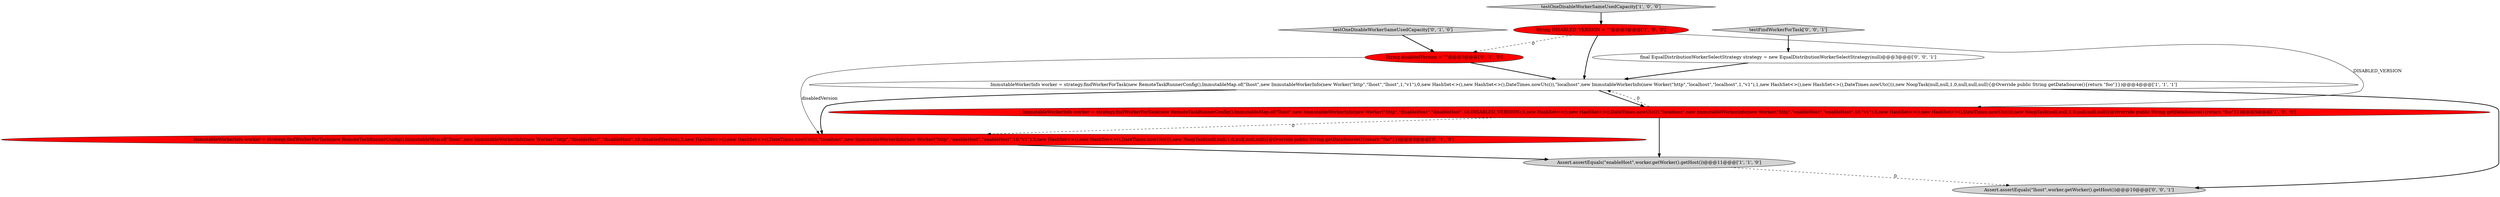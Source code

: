 digraph {
0 [style = filled, label = "String DISABLED_VERSION = \"\"@@@3@@@['1', '0', '0']", fillcolor = red, shape = ellipse image = "AAA1AAABBB1BBB"];
5 [style = filled, label = "testOneDisableWorkerSameUsedCapacity['0', '1', '0']", fillcolor = lightgray, shape = diamond image = "AAA0AAABBB2BBB"];
7 [style = filled, label = "String disabledVersion = \"\"@@@3@@@['0', '1', '0']", fillcolor = red, shape = ellipse image = "AAA1AAABBB2BBB"];
8 [style = filled, label = "Assert.assertEquals(\"lhost\",worker.getWorker().getHost())@@@10@@@['0', '0', '1']", fillcolor = lightgray, shape = ellipse image = "AAA0AAABBB3BBB"];
2 [style = filled, label = "testOneDisableWorkerSameUsedCapacity['1', '0', '0']", fillcolor = lightgray, shape = diamond image = "AAA0AAABBB1BBB"];
1 [style = filled, label = "Assert.assertEquals(\"enableHost\",worker.getWorker().getHost())@@@11@@@['1', '1', '0']", fillcolor = lightgray, shape = ellipse image = "AAA0AAABBB1BBB"];
4 [style = filled, label = "ImmutableWorkerInfo worker = strategy.findWorkerForTask(new RemoteTaskRunnerConfig(),ImmutableMap.of(\"lhost\",new ImmutableWorkerInfo(new Worker(\"http\",\"lhost\",\"lhost\",1,\"v1\"),0,new HashSet<>(),new HashSet<>(),DateTimes.nowUtc()),\"localhost\",new ImmutableWorkerInfo(new Worker(\"http\",\"localhost\",\"localhost\",1,\"v1\"),1,new HashSet<>(),new HashSet<>(),DateTimes.nowUtc())),new NoopTask(null,null,1,0,null,null,null){@Override public String getDataSource(){return \"foo\"}})@@@4@@@['1', '1', '1']", fillcolor = white, shape = ellipse image = "AAA0AAABBB1BBB"];
6 [style = filled, label = "ImmutableWorkerInfo worker = strategy.findWorkerForTask(new RemoteTaskRunnerConfig(),ImmutableMap.of(\"lhost\",new ImmutableWorkerInfo(new Worker(\"http\",\"disableHost\",\"disableHost\",10,disabledVersion),5,new HashSet<>(),new HashSet<>(),DateTimes.nowUtc()),\"localhost\",new ImmutableWorkerInfo(new Worker(\"http\",\"enableHost\",\"enableHost\",10,\"v1\"),5,new HashSet<>(),new HashSet<>(),DateTimes.nowUtc())),new NoopTask(null,null,1,0,null,null,null){@Override public String getDataSource(){return \"foo\"}})@@@5@@@['0', '1', '0']", fillcolor = red, shape = ellipse image = "AAA1AAABBB2BBB"];
3 [style = filled, label = "ImmutableWorkerInfo worker = strategy.findWorkerForTask(new RemoteTaskRunnerConfig(),ImmutableMap.of(\"lhost\",new ImmutableWorkerInfo(new Worker(\"http\",\"disableHost\",\"disableHost\",10,DISABLED_VERSION),5,new HashSet<>(),new HashSet<>(),DateTimes.nowUtc()),\"localhost\",new ImmutableWorkerInfo(new Worker(\"http\",\"enableHost\",\"enableHost\",10,\"v1\"),5,new HashSet<>(),new HashSet<>(),DateTimes.nowUtc())),new NoopTask(null,null,1,0,null,null,null){@Override public String getDataSource(){return \"foo\"}})@@@5@@@['1', '0', '0']", fillcolor = red, shape = ellipse image = "AAA1AAABBB1BBB"];
9 [style = filled, label = "final EqualDistributionWorkerSelectStrategy strategy = new EqualDistributionWorkerSelectStrategy(null)@@@3@@@['0', '0', '1']", fillcolor = white, shape = ellipse image = "AAA0AAABBB3BBB"];
10 [style = filled, label = "testFindWorkerForTask['0', '0', '1']", fillcolor = lightgray, shape = diamond image = "AAA0AAABBB3BBB"];
6->1 [style = bold, label=""];
4->3 [style = bold, label=""];
5->7 [style = bold, label=""];
4->8 [style = bold, label=""];
10->9 [style = bold, label=""];
2->0 [style = bold, label=""];
7->6 [style = solid, label="disabledVersion"];
3->6 [style = dashed, label="0"];
1->8 [style = dashed, label="0"];
7->4 [style = bold, label=""];
3->1 [style = bold, label=""];
0->7 [style = dashed, label="0"];
3->4 [style = dashed, label="0"];
0->4 [style = bold, label=""];
4->6 [style = bold, label=""];
9->4 [style = bold, label=""];
0->3 [style = solid, label="DISABLED_VERSION"];
}
